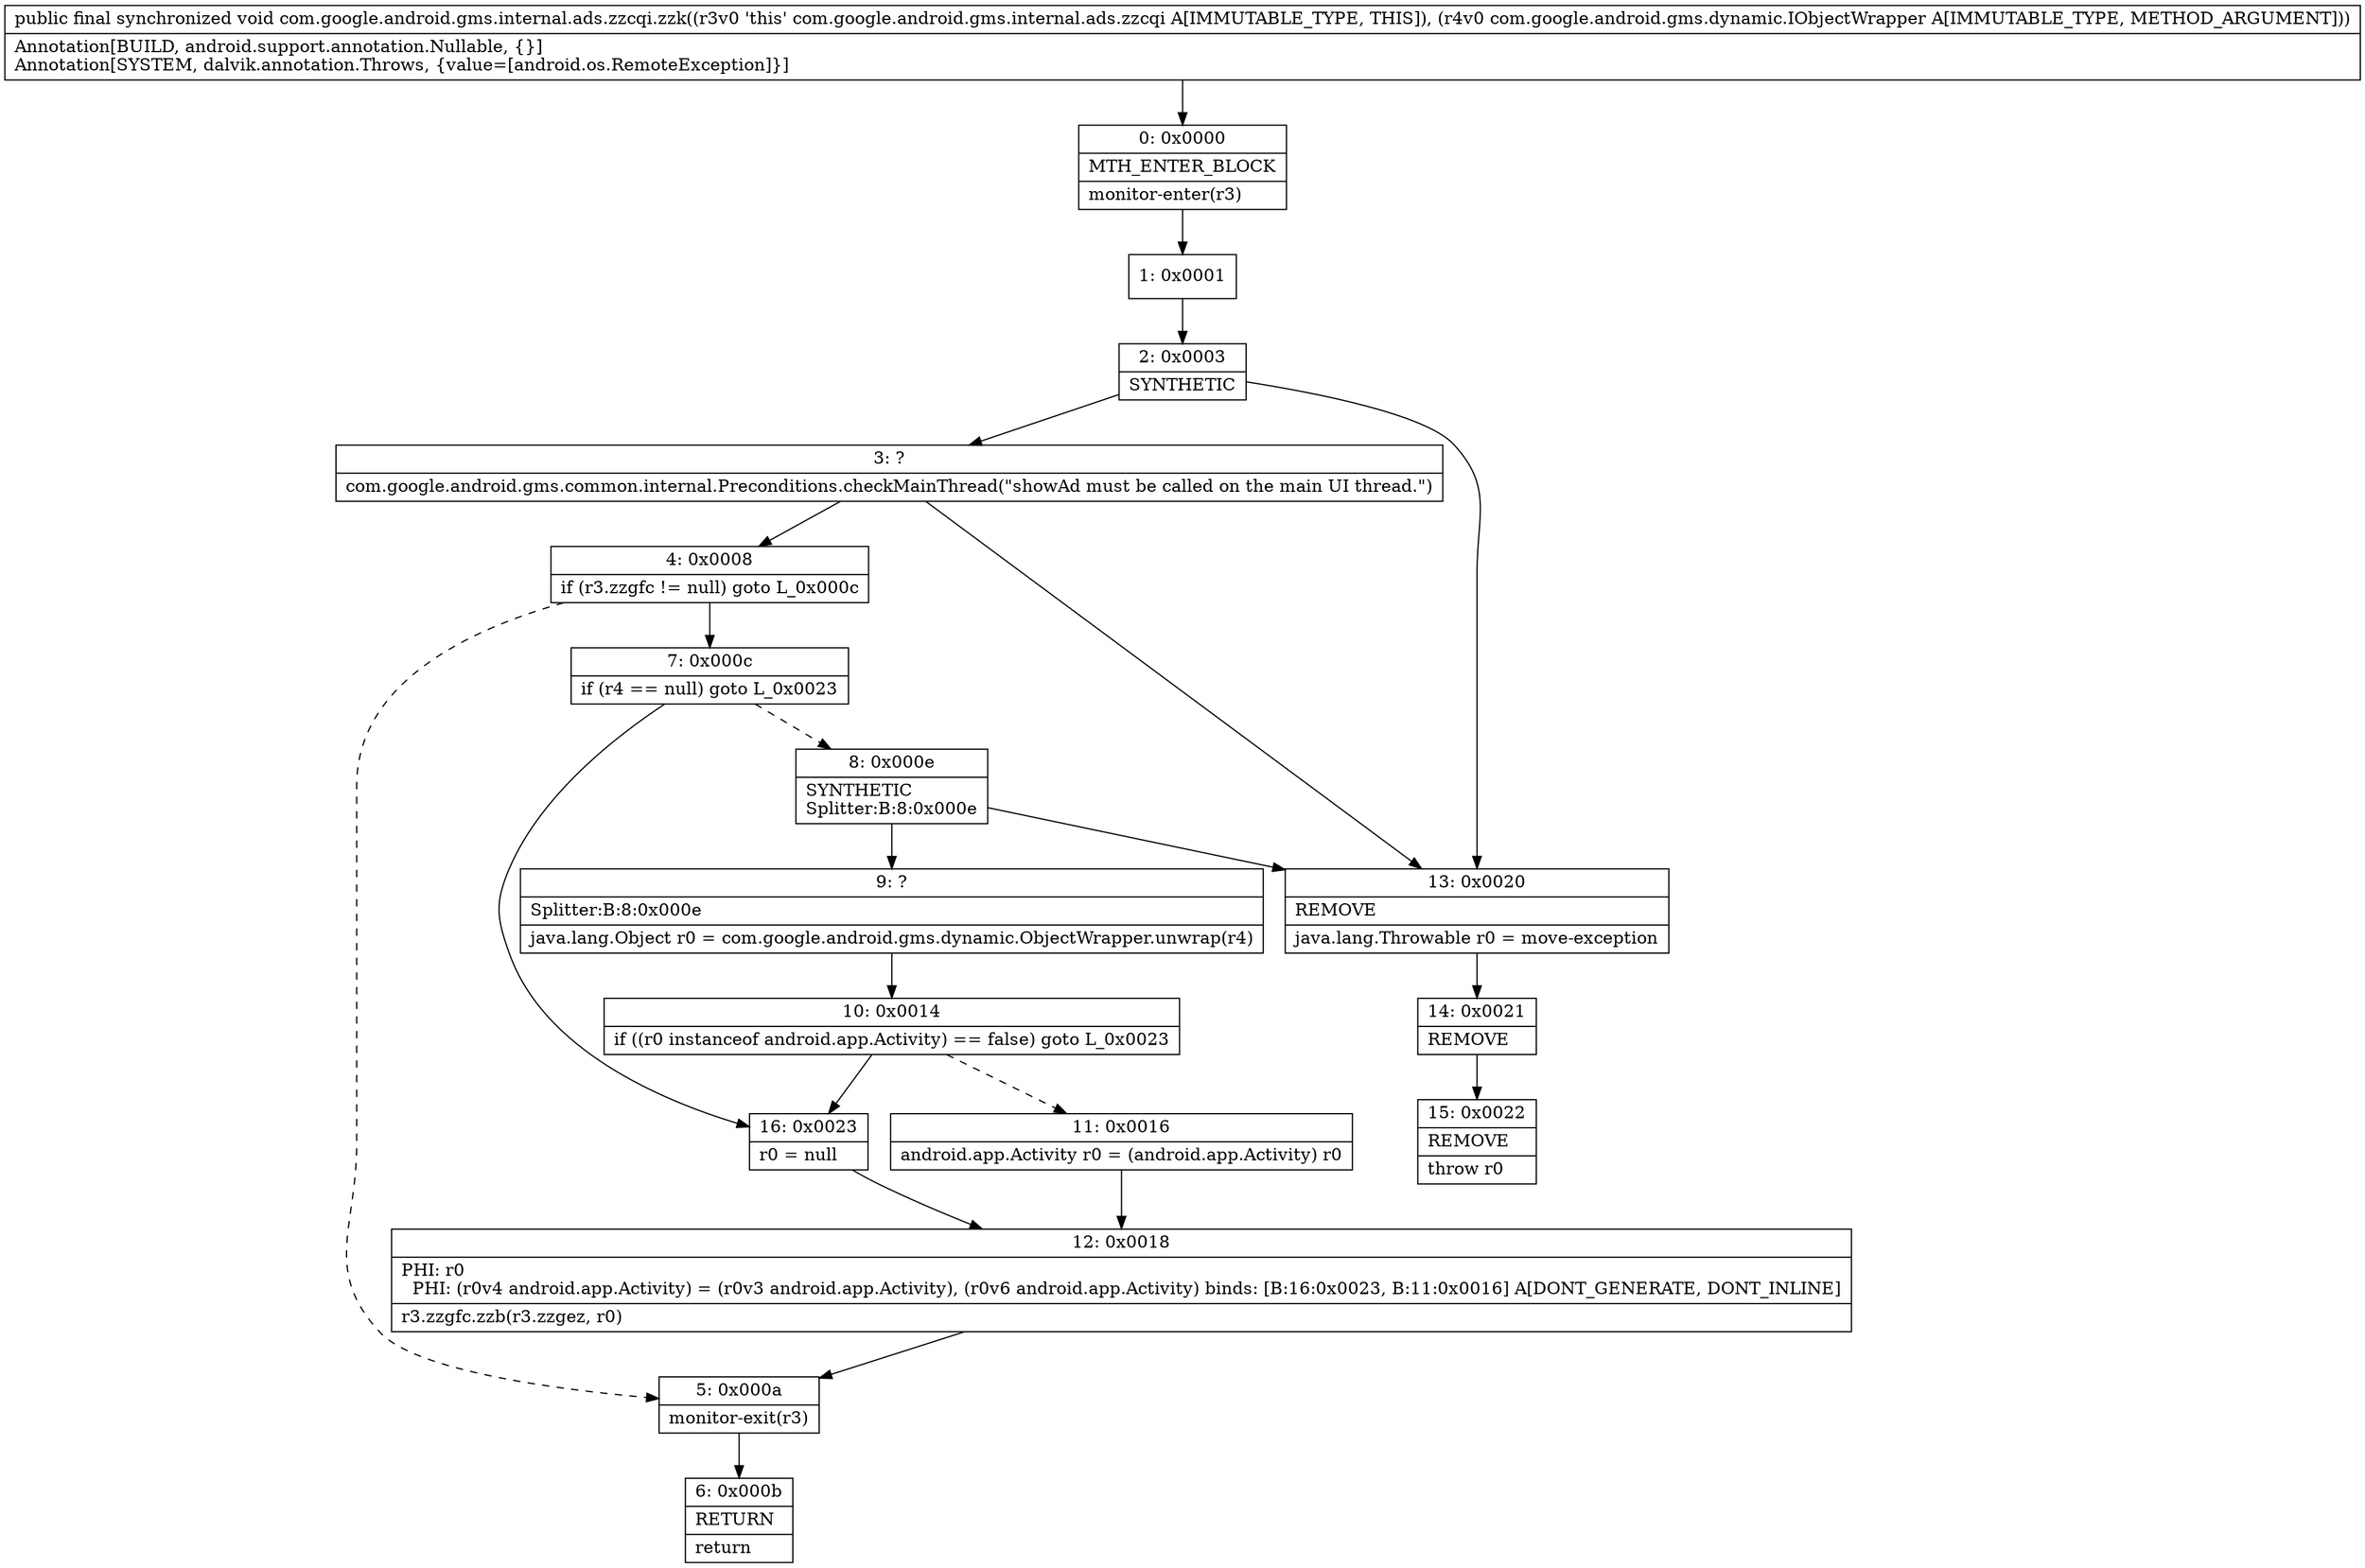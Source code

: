 digraph "CFG forcom.google.android.gms.internal.ads.zzcqi.zzk(Lcom\/google\/android\/gms\/dynamic\/IObjectWrapper;)V" {
Node_0 [shape=record,label="{0\:\ 0x0000|MTH_ENTER_BLOCK\l|monitor\-enter(r3)\l}"];
Node_1 [shape=record,label="{1\:\ 0x0001}"];
Node_2 [shape=record,label="{2\:\ 0x0003|SYNTHETIC\l}"];
Node_3 [shape=record,label="{3\:\ ?|com.google.android.gms.common.internal.Preconditions.checkMainThread(\"showAd must be called on the main UI thread.\")\l}"];
Node_4 [shape=record,label="{4\:\ 0x0008|if (r3.zzgfc != null) goto L_0x000c\l}"];
Node_5 [shape=record,label="{5\:\ 0x000a|monitor\-exit(r3)\l}"];
Node_6 [shape=record,label="{6\:\ 0x000b|RETURN\l|return\l}"];
Node_7 [shape=record,label="{7\:\ 0x000c|if (r4 == null) goto L_0x0023\l}"];
Node_8 [shape=record,label="{8\:\ 0x000e|SYNTHETIC\lSplitter:B:8:0x000e\l}"];
Node_9 [shape=record,label="{9\:\ ?|Splitter:B:8:0x000e\l|java.lang.Object r0 = com.google.android.gms.dynamic.ObjectWrapper.unwrap(r4)\l}"];
Node_10 [shape=record,label="{10\:\ 0x0014|if ((r0 instanceof android.app.Activity) == false) goto L_0x0023\l}"];
Node_11 [shape=record,label="{11\:\ 0x0016|android.app.Activity r0 = (android.app.Activity) r0\l}"];
Node_12 [shape=record,label="{12\:\ 0x0018|PHI: r0 \l  PHI: (r0v4 android.app.Activity) = (r0v3 android.app.Activity), (r0v6 android.app.Activity) binds: [B:16:0x0023, B:11:0x0016] A[DONT_GENERATE, DONT_INLINE]\l|r3.zzgfc.zzb(r3.zzgez, r0)\l}"];
Node_13 [shape=record,label="{13\:\ 0x0020|REMOVE\l|java.lang.Throwable r0 = move\-exception\l}"];
Node_14 [shape=record,label="{14\:\ 0x0021|REMOVE\l}"];
Node_15 [shape=record,label="{15\:\ 0x0022|REMOVE\l|throw r0\l}"];
Node_16 [shape=record,label="{16\:\ 0x0023|r0 = null\l}"];
MethodNode[shape=record,label="{public final synchronized void com.google.android.gms.internal.ads.zzcqi.zzk((r3v0 'this' com.google.android.gms.internal.ads.zzcqi A[IMMUTABLE_TYPE, THIS]), (r4v0 com.google.android.gms.dynamic.IObjectWrapper A[IMMUTABLE_TYPE, METHOD_ARGUMENT]))  | Annotation[BUILD, android.support.annotation.Nullable, \{\}]\lAnnotation[SYSTEM, dalvik.annotation.Throws, \{value=[android.os.RemoteException]\}]\l}"];
MethodNode -> Node_0;
Node_0 -> Node_1;
Node_1 -> Node_2;
Node_2 -> Node_3;
Node_2 -> Node_13;
Node_3 -> Node_4;
Node_3 -> Node_13;
Node_4 -> Node_5[style=dashed];
Node_4 -> Node_7;
Node_5 -> Node_6;
Node_7 -> Node_8[style=dashed];
Node_7 -> Node_16;
Node_8 -> Node_9;
Node_8 -> Node_13;
Node_9 -> Node_10;
Node_10 -> Node_11[style=dashed];
Node_10 -> Node_16;
Node_11 -> Node_12;
Node_12 -> Node_5;
Node_13 -> Node_14;
Node_14 -> Node_15;
Node_16 -> Node_12;
}

